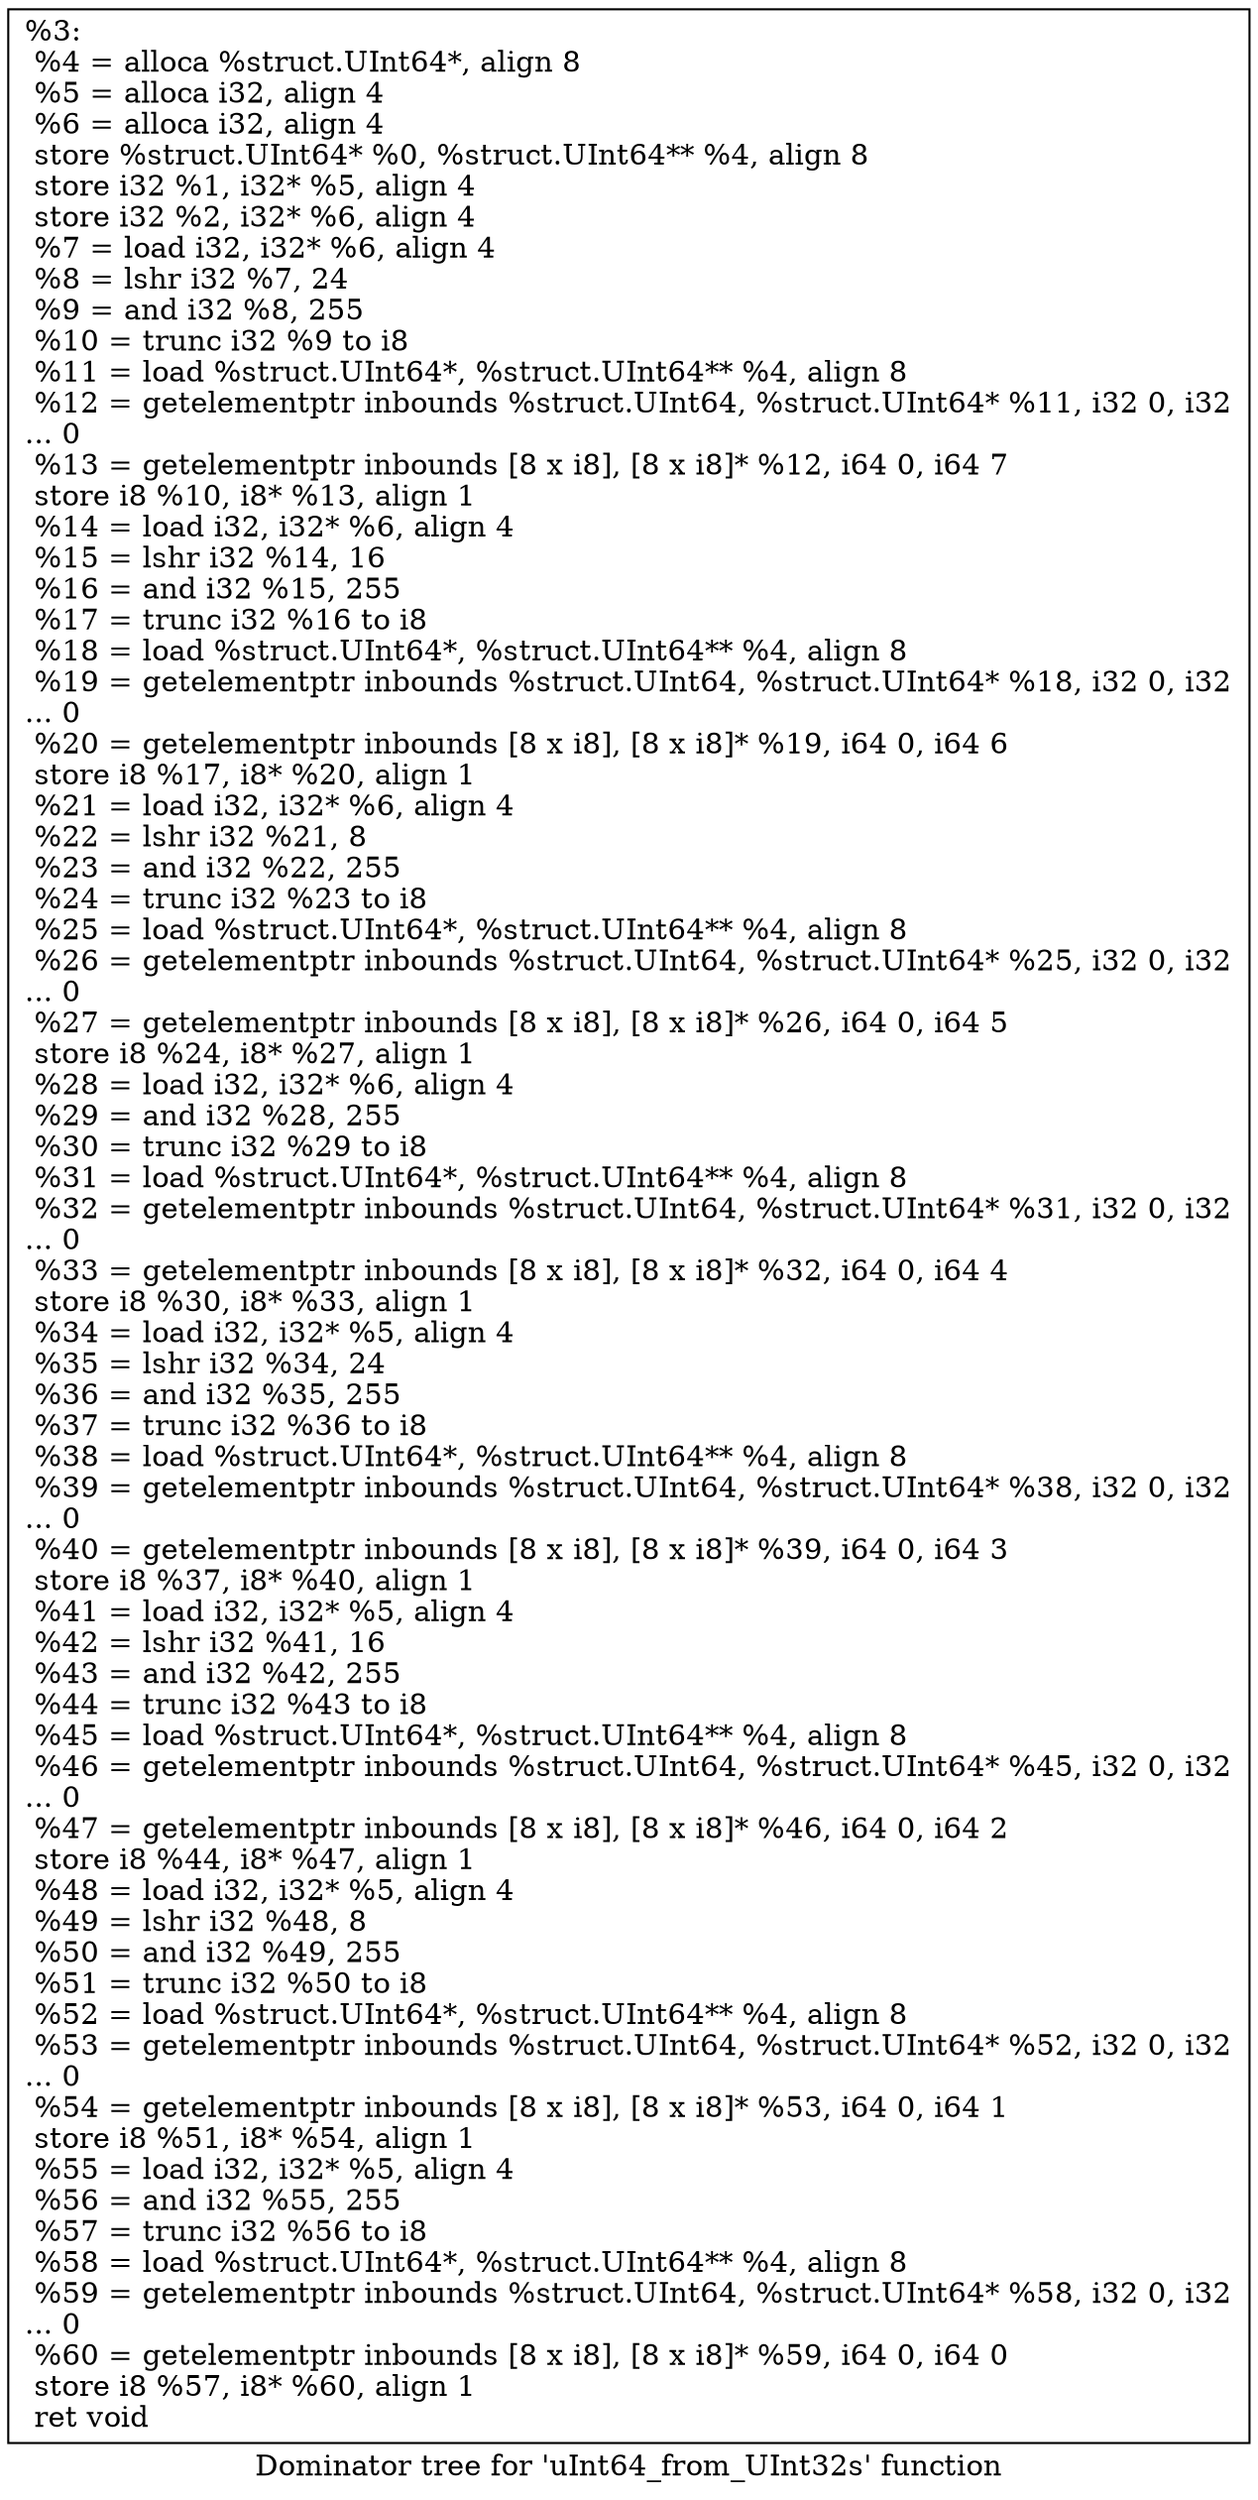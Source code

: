 digraph "Dominator tree for 'uInt64_from_UInt32s' function" {
	label="Dominator tree for 'uInt64_from_UInt32s' function";

	Node0xda47e0 [shape=record,label="{%3:\l  %4 = alloca %struct.UInt64*, align 8\l  %5 = alloca i32, align 4\l  %6 = alloca i32, align 4\l  store %struct.UInt64* %0, %struct.UInt64** %4, align 8\l  store i32 %1, i32* %5, align 4\l  store i32 %2, i32* %6, align 4\l  %7 = load i32, i32* %6, align 4\l  %8 = lshr i32 %7, 24\l  %9 = and i32 %8, 255\l  %10 = trunc i32 %9 to i8\l  %11 = load %struct.UInt64*, %struct.UInt64** %4, align 8\l  %12 = getelementptr inbounds %struct.UInt64, %struct.UInt64* %11, i32 0, i32\l... 0\l  %13 = getelementptr inbounds [8 x i8], [8 x i8]* %12, i64 0, i64 7\l  store i8 %10, i8* %13, align 1\l  %14 = load i32, i32* %6, align 4\l  %15 = lshr i32 %14, 16\l  %16 = and i32 %15, 255\l  %17 = trunc i32 %16 to i8\l  %18 = load %struct.UInt64*, %struct.UInt64** %4, align 8\l  %19 = getelementptr inbounds %struct.UInt64, %struct.UInt64* %18, i32 0, i32\l... 0\l  %20 = getelementptr inbounds [8 x i8], [8 x i8]* %19, i64 0, i64 6\l  store i8 %17, i8* %20, align 1\l  %21 = load i32, i32* %6, align 4\l  %22 = lshr i32 %21, 8\l  %23 = and i32 %22, 255\l  %24 = trunc i32 %23 to i8\l  %25 = load %struct.UInt64*, %struct.UInt64** %4, align 8\l  %26 = getelementptr inbounds %struct.UInt64, %struct.UInt64* %25, i32 0, i32\l... 0\l  %27 = getelementptr inbounds [8 x i8], [8 x i8]* %26, i64 0, i64 5\l  store i8 %24, i8* %27, align 1\l  %28 = load i32, i32* %6, align 4\l  %29 = and i32 %28, 255\l  %30 = trunc i32 %29 to i8\l  %31 = load %struct.UInt64*, %struct.UInt64** %4, align 8\l  %32 = getelementptr inbounds %struct.UInt64, %struct.UInt64* %31, i32 0, i32\l... 0\l  %33 = getelementptr inbounds [8 x i8], [8 x i8]* %32, i64 0, i64 4\l  store i8 %30, i8* %33, align 1\l  %34 = load i32, i32* %5, align 4\l  %35 = lshr i32 %34, 24\l  %36 = and i32 %35, 255\l  %37 = trunc i32 %36 to i8\l  %38 = load %struct.UInt64*, %struct.UInt64** %4, align 8\l  %39 = getelementptr inbounds %struct.UInt64, %struct.UInt64* %38, i32 0, i32\l... 0\l  %40 = getelementptr inbounds [8 x i8], [8 x i8]* %39, i64 0, i64 3\l  store i8 %37, i8* %40, align 1\l  %41 = load i32, i32* %5, align 4\l  %42 = lshr i32 %41, 16\l  %43 = and i32 %42, 255\l  %44 = trunc i32 %43 to i8\l  %45 = load %struct.UInt64*, %struct.UInt64** %4, align 8\l  %46 = getelementptr inbounds %struct.UInt64, %struct.UInt64* %45, i32 0, i32\l... 0\l  %47 = getelementptr inbounds [8 x i8], [8 x i8]* %46, i64 0, i64 2\l  store i8 %44, i8* %47, align 1\l  %48 = load i32, i32* %5, align 4\l  %49 = lshr i32 %48, 8\l  %50 = and i32 %49, 255\l  %51 = trunc i32 %50 to i8\l  %52 = load %struct.UInt64*, %struct.UInt64** %4, align 8\l  %53 = getelementptr inbounds %struct.UInt64, %struct.UInt64* %52, i32 0, i32\l... 0\l  %54 = getelementptr inbounds [8 x i8], [8 x i8]* %53, i64 0, i64 1\l  store i8 %51, i8* %54, align 1\l  %55 = load i32, i32* %5, align 4\l  %56 = and i32 %55, 255\l  %57 = trunc i32 %56 to i8\l  %58 = load %struct.UInt64*, %struct.UInt64** %4, align 8\l  %59 = getelementptr inbounds %struct.UInt64, %struct.UInt64* %58, i32 0, i32\l... 0\l  %60 = getelementptr inbounds [8 x i8], [8 x i8]* %59, i64 0, i64 0\l  store i8 %57, i8* %60, align 1\l  ret void\l}"];
}

